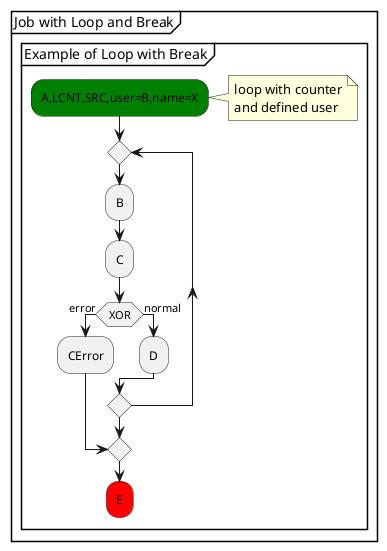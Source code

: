 @startuml
partition "Job with Loop and Break" {
  group "Example of Loop with Break"
    #green:A,LCNT,SRC,user=B,name=X;
    note right 
      loop with counter
      and defined user
    end note
    repeat
      :B;
      :C;
      if (XOR) then (error)
        :CError;
        break
      else (normal)
        :D;
      endif
    repeat while
    #red:E;
  end group
}
@enduml
